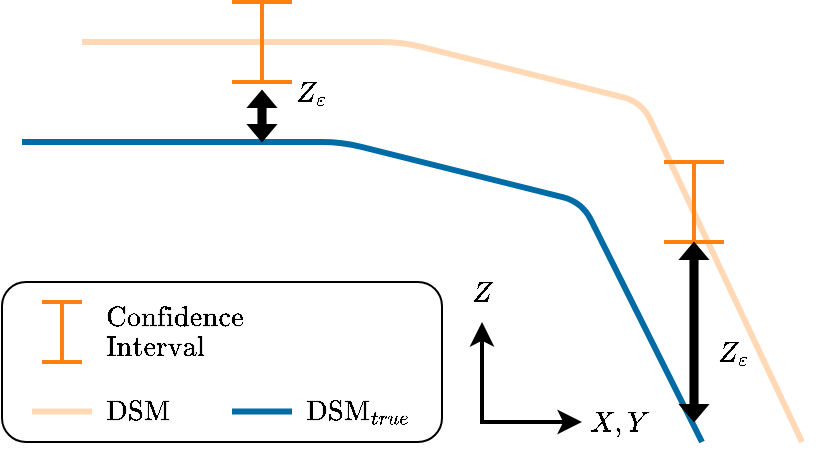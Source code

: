 <mxfile version="24.7.17">
  <diagram name="Page-1" id="7TrwjKe65jKtfrho4vfW">
    <mxGraphModel dx="1137" dy="729" grid="1" gridSize="10" guides="1" tooltips="1" connect="1" arrows="1" fold="1" page="1" pageScale="1" pageWidth="827" pageHeight="1169" math="1" shadow="0">
      <root>
        <mxCell id="0" />
        <mxCell id="1" parent="0" />
        <mxCell id="IGpf7Io0xq6NjucBDHaO-40" value="" style="rounded=1;whiteSpace=wrap;html=1;" parent="1" vertex="1">
          <mxGeometry x="70" y="190" width="220" height="80" as="geometry" />
        </mxCell>
        <mxCell id="IGpf7Io0xq6NjucBDHaO-1" value="" style="endArrow=none;html=1;rounded=1;strokeColor=#006BA4;strokeWidth=3;curved=0;" parent="1" edge="1">
          <mxGeometry width="50" height="50" relative="1" as="geometry">
            <mxPoint x="80" y="120" as="sourcePoint" />
            <mxPoint x="420" y="270" as="targetPoint" />
            <Array as="points">
              <mxPoint x="240" y="120" />
              <mxPoint x="360" y="150" />
            </Array>
          </mxGeometry>
        </mxCell>
        <mxCell id="IGpf7Io0xq6NjucBDHaO-3" value="" style="endArrow=none;html=1;strokeWidth=2;rounded=0;strokeColor=#FF800E;" parent="1" edge="1">
          <mxGeometry width="50" height="50" relative="1" as="geometry">
            <mxPoint x="200" y="90" as="sourcePoint" />
            <mxPoint x="200" y="50" as="targetPoint" />
          </mxGeometry>
        </mxCell>
        <mxCell id="IGpf7Io0xq6NjucBDHaO-7" value="" style="endArrow=none;html=1;strokeWidth=2;rounded=0;strokeColor=#FF800E;" parent="1" edge="1">
          <mxGeometry width="50" height="50" relative="1" as="geometry">
            <mxPoint x="215" y="90" as="sourcePoint" />
            <mxPoint x="185" y="90" as="targetPoint" />
          </mxGeometry>
        </mxCell>
        <mxCell id="IGpf7Io0xq6NjucBDHaO-8" value="" style="endArrow=none;html=1;strokeWidth=2;rounded=0;strokeColor=#FF800E;" parent="1" edge="1">
          <mxGeometry width="50" height="50" relative="1" as="geometry">
            <mxPoint x="215" y="50" as="sourcePoint" />
            <mxPoint x="185" y="50" as="targetPoint" />
          </mxGeometry>
        </mxCell>
        <mxCell id="IGpf7Io0xq6NjucBDHaO-12" value="" style="endArrow=none;html=1;strokeWidth=2;rounded=0;strokeColor=#FF800E;" parent="1" edge="1">
          <mxGeometry width="50" height="50" relative="1" as="geometry">
            <mxPoint x="416" y="170" as="sourcePoint" />
            <mxPoint x="416" y="130" as="targetPoint" />
          </mxGeometry>
        </mxCell>
        <mxCell id="IGpf7Io0xq6NjucBDHaO-13" value="" style="endArrow=none;html=1;strokeWidth=2;rounded=0;strokeColor=#FF800E;" parent="1" edge="1">
          <mxGeometry width="50" height="50" relative="1" as="geometry">
            <mxPoint x="431" y="170" as="sourcePoint" />
            <mxPoint x="401" y="170" as="targetPoint" />
          </mxGeometry>
        </mxCell>
        <mxCell id="IGpf7Io0xq6NjucBDHaO-14" value="" style="endArrow=none;html=1;strokeWidth=2;rounded=0;strokeColor=#FF800E;" parent="1" edge="1">
          <mxGeometry width="50" height="50" relative="1" as="geometry">
            <mxPoint x="431" y="130" as="sourcePoint" />
            <mxPoint x="401" y="130" as="targetPoint" />
          </mxGeometry>
        </mxCell>
        <mxCell id="IGpf7Io0xq6NjucBDHaO-18" value="" style="endArrow=none;html=1;strokeWidth=2;rounded=0;strokeColor=#FF800E;" parent="1" edge="1">
          <mxGeometry width="50" height="50" relative="1" as="geometry">
            <mxPoint x="110" y="200" as="sourcePoint" />
            <mxPoint x="90" y="200" as="targetPoint" />
          </mxGeometry>
        </mxCell>
        <mxCell id="IGpf7Io0xq6NjucBDHaO-19" value="" style="endArrow=none;html=1;strokeWidth=2;rounded=0;strokeColor=#FF800E;" parent="1" edge="1">
          <mxGeometry width="50" height="50" relative="1" as="geometry">
            <mxPoint x="100" y="230" as="sourcePoint" />
            <mxPoint x="100" y="200" as="targetPoint" />
          </mxGeometry>
        </mxCell>
        <mxCell id="IGpf7Io0xq6NjucBDHaO-20" value="" style="endArrow=none;html=1;strokeWidth=2;rounded=0;strokeColor=#FF800E;" parent="1" edge="1">
          <mxGeometry width="50" height="50" relative="1" as="geometry">
            <mxPoint x="110" y="230" as="sourcePoint" />
            <mxPoint x="90" y="230" as="targetPoint" />
          </mxGeometry>
        </mxCell>
        <mxCell id="IGpf7Io0xq6NjucBDHaO-27" value="" style="endArrow=none;html=1;rounded=1;strokeColor=#FF800E;strokeWidth=3;curved=0;fillOpacity=50;strokeOpacity=30;" parent="1" edge="1">
          <mxGeometry width="50" height="50" relative="1" as="geometry">
            <mxPoint x="85" y="254.76" as="sourcePoint" />
            <mxPoint x="115" y="254.76" as="targetPoint" />
          </mxGeometry>
        </mxCell>
        <mxCell id="IGpf7Io0xq6NjucBDHaO-28" value="" style="endArrow=none;html=1;rounded=1;strokeColor=#006BA4;strokeWidth=3;curved=0;" parent="1" edge="1">
          <mxGeometry width="50" height="50" relative="1" as="geometry">
            <mxPoint x="185" y="254.76" as="sourcePoint" />
            <mxPoint x="215" y="254.76" as="targetPoint" />
          </mxGeometry>
        </mxCell>
        <mxCell id="IGpf7Io0xq6NjucBDHaO-30" value="&lt;div&gt;\(\mathrm{Confidence}\)&lt;/div&gt;&lt;div&gt;\(\mathrm{Interval}\)&lt;/div&gt;" style="text;html=1;align=left;verticalAlign=middle;whiteSpace=wrap;rounded=0;" parent="1" vertex="1">
          <mxGeometry x="120" y="200" width="110" height="30" as="geometry" />
        </mxCell>
        <mxCell id="IGpf7Io0xq6NjucBDHaO-32" value="&lt;div&gt;\(\mathrm{DSM}\)&lt;/div&gt;" style="text;html=1;align=left;verticalAlign=middle;whiteSpace=wrap;rounded=0;" parent="1" vertex="1">
          <mxGeometry x="120" y="240" width="75" height="30" as="geometry" />
        </mxCell>
        <mxCell id="IGpf7Io0xq6NjucBDHaO-33" value="&lt;div align=&quot;center&quot;&gt;\(X,Y\)&lt;/div&gt;" style="text;html=1;align=center;verticalAlign=middle;whiteSpace=wrap;rounded=0;" parent="1" vertex="1">
          <mxGeometry x="363" y="255" width="31" height="10" as="geometry" />
        </mxCell>
        <mxCell id="IGpf7Io0xq6NjucBDHaO-36" value="" style="endArrow=classic;html=1;rounded=0;strokeWidth=2;" parent="1" edge="1">
          <mxGeometry width="50" height="50" relative="1" as="geometry">
            <mxPoint x="310" y="260" as="sourcePoint" />
            <mxPoint x="360" y="260" as="targetPoint" />
          </mxGeometry>
        </mxCell>
        <mxCell id="IGpf7Io0xq6NjucBDHaO-37" value="" style="endArrow=classic;html=1;rounded=0;strokeWidth=2;" parent="1" edge="1">
          <mxGeometry width="50" height="50" relative="1" as="geometry">
            <mxPoint x="310" y="261" as="sourcePoint" />
            <mxPoint x="310" y="210" as="targetPoint" />
          </mxGeometry>
        </mxCell>
        <mxCell id="IGpf7Io0xq6NjucBDHaO-38" value="&lt;div&gt;\(\mathrm{DSM}_{true}\)&lt;/div&gt;" style="text;html=1;align=left;verticalAlign=middle;whiteSpace=wrap;rounded=0;" parent="1" vertex="1">
          <mxGeometry x="220" y="245" width="60" height="20" as="geometry" />
        </mxCell>
        <mxCell id="IGpf7Io0xq6NjucBDHaO-39" value="&lt;div align=&quot;center&quot;&gt;\(Z\)&lt;/div&gt;" style="text;html=1;align=center;verticalAlign=middle;whiteSpace=wrap;rounded=0;" parent="1" vertex="1">
          <mxGeometry x="295" y="180" width="31" height="30" as="geometry" />
        </mxCell>
        <mxCell id="ZVtTu8Ij8G8qktrP4e6l-7" value="" style="shape=flexArrow;endArrow=classic;startArrow=classic;html=1;rounded=0;fillColor=#000000;width=3.548;startSize=2.332;endSize=2.332;startWidth=8.878;endWidth=8.878;" edge="1" parent="1">
          <mxGeometry width="100" height="100" relative="1" as="geometry">
            <mxPoint x="200" y="120" as="sourcePoint" />
            <mxPoint x="200" y="94" as="targetPoint" />
          </mxGeometry>
        </mxCell>
        <mxCell id="ZVtTu8Ij8G8qktrP4e6l-9" value="" style="shape=flexArrow;endArrow=classic;startArrow=classic;html=1;rounded=0;fillColor=#000000;width=3.548;startSize=2.332;endSize=2.332;startWidth=8.878;endWidth=8.878;" edge="1" parent="1">
          <mxGeometry width="100" height="100" relative="1" as="geometry">
            <mxPoint x="416" y="260" as="sourcePoint" />
            <mxPoint x="416" y="170" as="targetPoint" />
          </mxGeometry>
        </mxCell>
        <mxCell id="ZVtTu8Ij8G8qktrP4e6l-10" value="" style="endArrow=none;html=1;rounded=1;strokeColor=#FF800E;strokeWidth=3;curved=0;strokeOpacity=30;" edge="1" parent="1">
          <mxGeometry width="50" height="50" relative="1" as="geometry">
            <mxPoint x="110" y="70" as="sourcePoint" />
            <mxPoint x="470" y="270" as="targetPoint" />
            <Array as="points">
              <mxPoint x="270" y="70" />
              <mxPoint x="390" y="100" />
            </Array>
          </mxGeometry>
        </mxCell>
        <mxCell id="ZVtTu8Ij8G8qktrP4e6l-11" value="&lt;div align=&quot;center&quot;&gt;\(Z_\varepsilon\)&lt;/div&gt;" style="text;html=1;align=center;verticalAlign=middle;whiteSpace=wrap;rounded=0;" vertex="1" parent="1">
          <mxGeometry x="209" y="80" width="31" height="30" as="geometry" />
        </mxCell>
        <mxCell id="ZVtTu8Ij8G8qktrP4e6l-12" value="&lt;div align=&quot;center&quot;&gt;\(Z_\varepsilon\)&lt;/div&gt;" style="text;html=1;align=center;verticalAlign=middle;whiteSpace=wrap;rounded=0;" vertex="1" parent="1">
          <mxGeometry x="420" y="210" width="31" height="30" as="geometry" />
        </mxCell>
      </root>
    </mxGraphModel>
  </diagram>
</mxfile>

